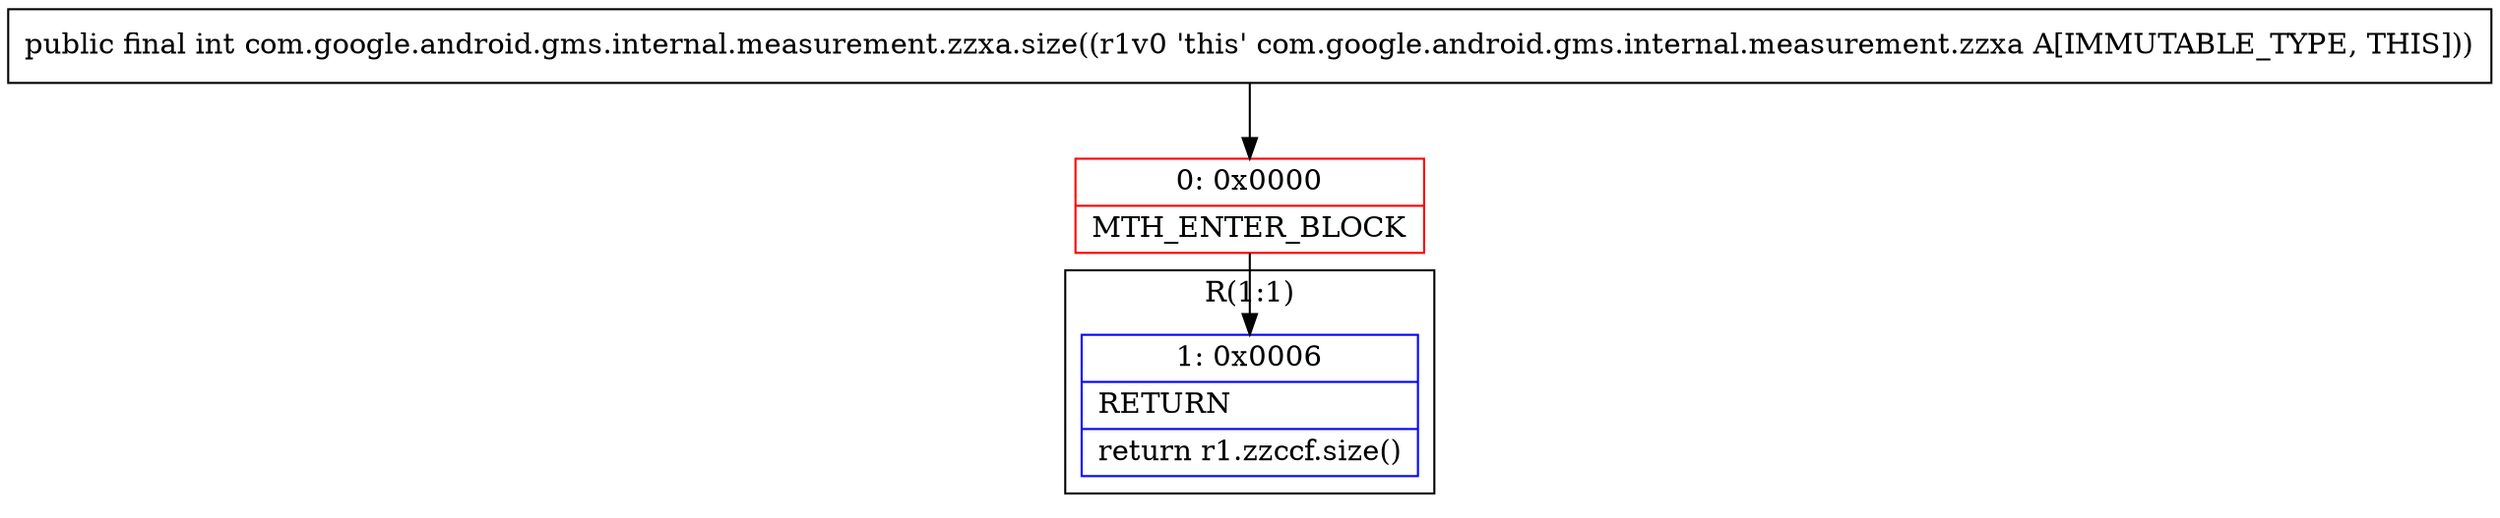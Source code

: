 digraph "CFG forcom.google.android.gms.internal.measurement.zzxa.size()I" {
subgraph cluster_Region_1212249411 {
label = "R(1:1)";
node [shape=record,color=blue];
Node_1 [shape=record,label="{1\:\ 0x0006|RETURN\l|return r1.zzccf.size()\l}"];
}
Node_0 [shape=record,color=red,label="{0\:\ 0x0000|MTH_ENTER_BLOCK\l}"];
MethodNode[shape=record,label="{public final int com.google.android.gms.internal.measurement.zzxa.size((r1v0 'this' com.google.android.gms.internal.measurement.zzxa A[IMMUTABLE_TYPE, THIS])) }"];
MethodNode -> Node_0;
Node_0 -> Node_1;
}

